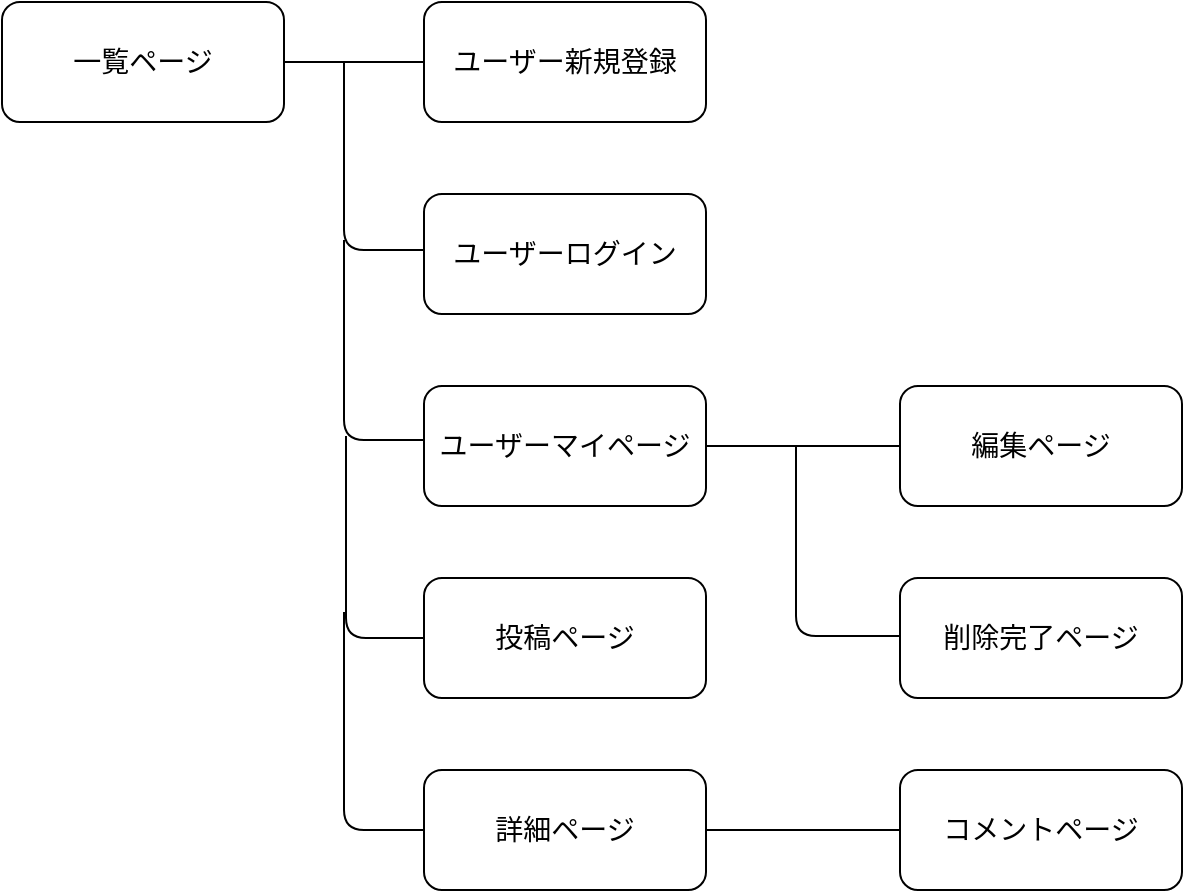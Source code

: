 <mxfile>
    <diagram id="PYL45ueQRdWbo3CwFE_s" name="ページ1">
        <mxGraphModel dx="1014" dy="563" grid="0" gridSize="10" guides="1" tooltips="1" connect="1" arrows="1" fold="1" page="1" pageScale="1" pageWidth="827" pageHeight="1169" math="0" shadow="0">
            <root>
                <mxCell id="0"/>
                <mxCell id="1" parent="0"/>
                <mxCell id="2" value="&lt;font style=&quot;font-size: 14px;&quot;&gt;一覧ページ&lt;/font&gt;" style="rounded=1;whiteSpace=wrap;html=1;" parent="1" vertex="1">
                    <mxGeometry x="40" y="100" width="141" height="60" as="geometry"/>
                </mxCell>
                <mxCell id="4" value="ユーザーログイン" style="rounded=1;whiteSpace=wrap;html=1;fontSize=14;" parent="1" vertex="1">
                    <mxGeometry x="251" y="196" width="141" height="60" as="geometry"/>
                </mxCell>
                <mxCell id="5" value="ユーザー新規登録" style="rounded=1;whiteSpace=wrap;html=1;fontSize=14;" parent="1" vertex="1">
                    <mxGeometry x="251" y="100" width="141" height="60" as="geometry"/>
                </mxCell>
                <mxCell id="7" value="" style="endArrow=none;html=1;entryX=0;entryY=0.5;entryDx=0;entryDy=0;exitX=1;exitY=0.5;exitDx=0;exitDy=0;" edge="1" parent="1" source="2" target="5">
                    <mxGeometry width="50" height="50" relative="1" as="geometry">
                        <mxPoint x="181" y="136" as="sourcePoint"/>
                        <mxPoint x="231" y="86" as="targetPoint"/>
                    </mxGeometry>
                </mxCell>
                <mxCell id="8" value="" style="endArrow=none;html=1;" edge="1" parent="1">
                    <mxGeometry width="50" height="50" relative="1" as="geometry">
                        <mxPoint x="211" y="130" as="sourcePoint"/>
                        <mxPoint x="251" y="224" as="targetPoint"/>
                        <Array as="points">
                            <mxPoint x="211" y="224"/>
                        </Array>
                    </mxGeometry>
                </mxCell>
                <mxCell id="9" value="&lt;font style=&quot;font-size: 14px;&quot;&gt;ユーザーマイページ&lt;/font&gt;" style="rounded=1;whiteSpace=wrap;html=1;" vertex="1" parent="1">
                    <mxGeometry x="251" y="292" width="141" height="60" as="geometry"/>
                </mxCell>
                <mxCell id="10" value="" style="endArrow=none;html=1;" edge="1" parent="1">
                    <mxGeometry width="50" height="50" relative="1" as="geometry">
                        <mxPoint x="211" y="219" as="sourcePoint"/>
                        <mxPoint x="251" y="319" as="targetPoint"/>
                        <Array as="points">
                            <mxPoint x="211" y="319"/>
                        </Array>
                    </mxGeometry>
                </mxCell>
                <mxCell id="11" value="&lt;font style=&quot;font-size: 14px;&quot;&gt;投稿ページ&lt;/font&gt;" style="rounded=1;whiteSpace=wrap;html=1;" vertex="1" parent="1">
                    <mxGeometry x="251" y="388" width="141" height="60" as="geometry"/>
                </mxCell>
                <mxCell id="12" value="" style="endArrow=none;html=1;fontSize=14;" edge="1" parent="1">
                    <mxGeometry width="50" height="50" relative="1" as="geometry">
                        <mxPoint x="212" y="317" as="sourcePoint"/>
                        <mxPoint x="251" y="418" as="targetPoint"/>
                        <Array as="points">
                            <mxPoint x="212" y="418"/>
                        </Array>
                    </mxGeometry>
                </mxCell>
                <mxCell id="13" value="詳細ページ" style="rounded=1;whiteSpace=wrap;html=1;fontSize=14;" vertex="1" parent="1">
                    <mxGeometry x="251" y="484" width="141" height="60" as="geometry"/>
                </mxCell>
                <mxCell id="14" value="" style="endArrow=none;html=1;fontSize=14;" edge="1" parent="1">
                    <mxGeometry width="50" height="50" relative="1" as="geometry">
                        <mxPoint x="211" y="405" as="sourcePoint"/>
                        <mxPoint x="251" y="514" as="targetPoint"/>
                        <Array as="points">
                            <mxPoint x="211" y="514"/>
                        </Array>
                    </mxGeometry>
                </mxCell>
                <mxCell id="15" value="編集ページ" style="rounded=1;whiteSpace=wrap;html=1;fontSize=14;" vertex="1" parent="1">
                    <mxGeometry x="489" y="292" width="141" height="60" as="geometry"/>
                </mxCell>
                <mxCell id="16" value="削除完了ページ" style="rounded=1;whiteSpace=wrap;html=1;fontSize=14;" vertex="1" parent="1">
                    <mxGeometry x="489" y="388" width="141" height="60" as="geometry"/>
                </mxCell>
                <mxCell id="17" value="" style="endArrow=none;html=1;fontSize=14;entryX=0;entryY=0.5;entryDx=0;entryDy=0;" edge="1" parent="1" target="15">
                    <mxGeometry width="50" height="50" relative="1" as="geometry">
                        <mxPoint x="392" y="322" as="sourcePoint"/>
                        <mxPoint x="487" y="322" as="targetPoint"/>
                    </mxGeometry>
                </mxCell>
                <mxCell id="18" value="コメントページ" style="rounded=1;whiteSpace=wrap;html=1;fontSize=14;" vertex="1" parent="1">
                    <mxGeometry x="489" y="484" width="141" height="60" as="geometry"/>
                </mxCell>
                <mxCell id="19" value="" style="endArrow=none;html=1;fontSize=14;" edge="1" parent="1">
                    <mxGeometry width="50" height="50" relative="1" as="geometry">
                        <mxPoint x="437" y="322" as="sourcePoint"/>
                        <mxPoint x="489" y="417" as="targetPoint"/>
                        <Array as="points">
                            <mxPoint x="437" y="417"/>
                        </Array>
                    </mxGeometry>
                </mxCell>
                <mxCell id="20" value="" style="endArrow=none;html=1;fontSize=14;exitX=1;exitY=0.5;exitDx=0;exitDy=0;" edge="1" parent="1" source="13">
                    <mxGeometry width="50" height="50" relative="1" as="geometry">
                        <mxPoint x="439" y="564" as="sourcePoint"/>
                        <mxPoint x="489" y="514" as="targetPoint"/>
                    </mxGeometry>
                </mxCell>
            </root>
        </mxGraphModel>
    </diagram>
</mxfile>